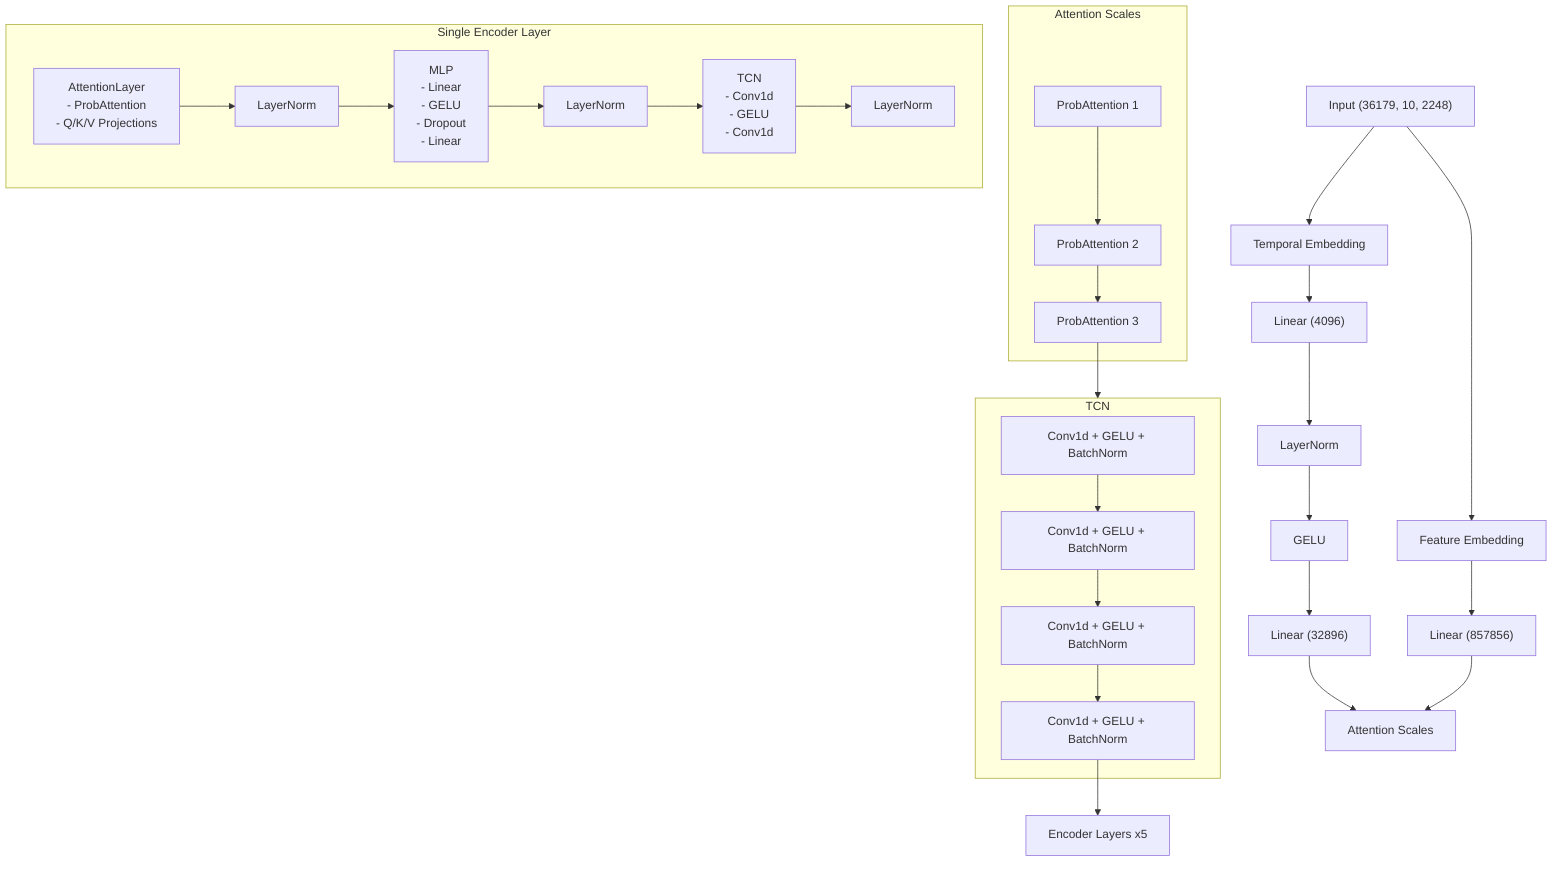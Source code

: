 graph TD
    Input["Input (36179, 10, 2248)"] --> TE["Temporal Embedding"]
    Input --> FE["Feature Embedding"]
    
    TE --> TEL1["Linear (4096)"]
    TEL1 --> TELN["LayerNorm"]
    TELN --> TEGE["GELU"]
    TEGE --> TEL2["Linear (32896)"]
    
    FE --> FEL["Linear (857856)"]
    
    TEL2 --> AS["Attention Scales"]
    FEL --> AS
    
    subgraph "Attention Scales"
        AS1["ProbAttention 1"] --> AS2["ProbAttention 2"] --> AS3["ProbAttention 3"]
    end
    
    AS3 --> TCN["TCN Layers"]
    
    subgraph "TCN"
        TCN1["Conv1d + GELU + BatchNorm"]
        TCN2["Conv1d + GELU + BatchNorm"]
        TCN3["Conv1d + GELU + BatchNorm"]
        TCN4["Conv1d + GELU + BatchNorm"]
        
        TCN1 --> TCN2
        TCN2 --> TCN3
        TCN3 --> TCN4
    end
    
    TCN4 --> EL["Encoder Layers x5"]
    
    subgraph "Single Encoder Layer"
        ATT["AttentionLayer<br/>- ProbAttention<br/>- Q/K/V Projections"] --> N1["LayerNorm"]
        N1 --> MLP["MLP<br/>- Linear<br/>- GELU<br/>- Dropout<br/>- Linear"] --> N2["LayerNorm"]
        N2 --> TCNL["TCN<br/>- Conv1d<br/>- GELU<br/>- Conv1d"] --> N3["LayerNorm"]
    end